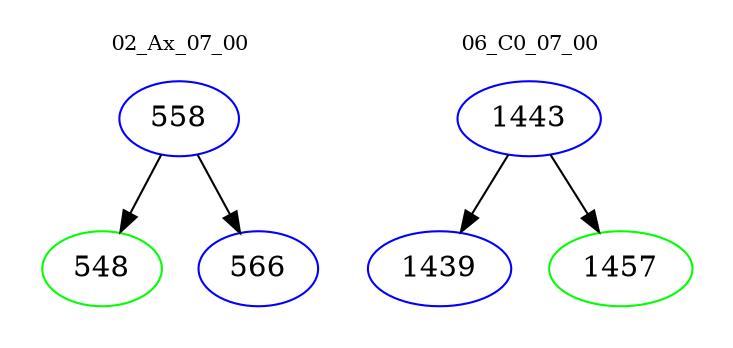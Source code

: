digraph{
subgraph cluster_0 {
color = white
label = "02_Ax_07_00";
fontsize=10;
T0_558 [label="558", color="blue"]
T0_558 -> T0_548 [color="black"]
T0_548 [label="548", color="green"]
T0_558 -> T0_566 [color="black"]
T0_566 [label="566", color="blue"]
}
subgraph cluster_1 {
color = white
label = "06_C0_07_00";
fontsize=10;
T1_1443 [label="1443", color="blue"]
T1_1443 -> T1_1439 [color="black"]
T1_1439 [label="1439", color="blue"]
T1_1443 -> T1_1457 [color="black"]
T1_1457 [label="1457", color="green"]
}
}
